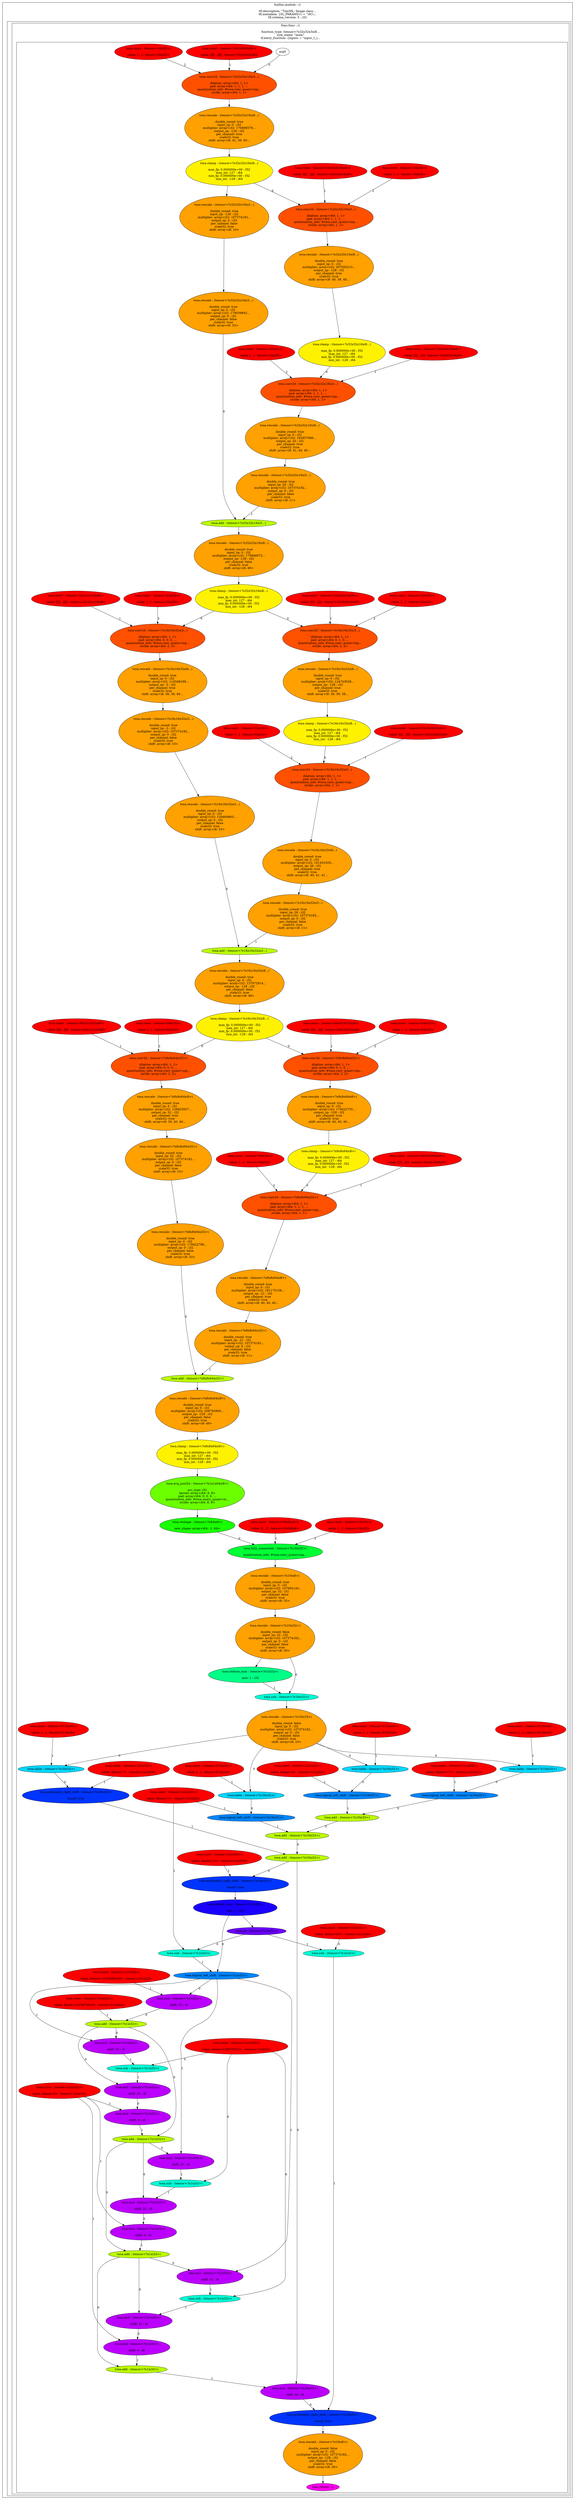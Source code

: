 digraph G {
  compound = true;
  subgraph cluster_1 {
    v2 [label = " ", shape = plain];
    label = "builtin.module : ()\n\ntfl.description: \"TinyML: Image class...\ntfl.metadata: {SL_PARAMSv1 = \"\\0C\\...\ntfl.schema_version: 3 : i32";
    subgraph cluster_3 {
      v4 [label = " ", shape = plain];
      label = "";
      subgraph cluster_5 {
        v6 [label = " ", shape = plain];
        label = "func.func : ()\n\nfunction_type: (tensor<?x32x32x3xi8...\nsym_name: \"main\"\ntf.entry_function: {inputs = \"input_1_i...";
        subgraph cluster_7 {
          v8 [label = " ", shape = plain];
          label = "";
          v9 [label = "arg0", shape = ellipse];
          v10 [fillcolor = "0.000000 1.0 1.0", label = "tosa.const : (tensor<1x1xi32>)\n\nvalue: dense<35> : tensor<1x1xi32>", shape = ellipse, style = filled];
          v11 [fillcolor = "0.000000 1.0 1.0", label = "tosa.const : (tensor<1x1xi32>)\n\nvalue: dense<4> : tensor<1x1xi32>", shape = ellipse, style = filled];
          v12 [fillcolor = "0.000000 1.0 1.0", label = "tosa.const : (tensor<1x1xi32>)\n\nvalue: dense<536870912> : tensor<1x1xi32>", shape = ellipse, style = filled];
          v13 [fillcolor = "0.000000 1.0 1.0", label = "tosa.const : (tensor<1x1xi32>)\n\nvalue: dense<1515870810> : tensor<1x1xi32>", shape = ellipse, style = filled];
          v14 [fillcolor = "0.000000 1.0 1.0", label = "tosa.const : (tensor<1x1xi32>)\n\nvalue: dense<-1010580540> : tensor<1x1xi32>", shape = ellipse, style = filled];
          v15 [fillcolor = "0.000000 1.0 1.0", label = "tosa.const : (tensor<1x1xi32>)\n\nvalue: dense<12> : tensor<1x1xi32>", shape = ellipse, style = filled];
          v16 [fillcolor = "0.000000 1.0 1.0", label = "tosa.const : (tensor<1x1xi32>)\n\nvalue: dense<7> : tensor<1x1xi32>", shape = ellipse, style = filled];
          v17 [fillcolor = "0.000000 1.0 1.0", label = "tosa.const : (tensor<1x1xi32>)\n\nvalue: dense<1> : tensor<1x1xi32>", shape = ellipse, style = filled];
          v18 [fillcolor = "0.000000 1.0 1.0", label = "tosa.const : (tensor<1x1xi32>)\n\nvalue: dense<9> : tensor<1x1xi32>", shape = ellipse, style = filled];
          v19 [fillcolor = "0.000000 1.0 1.0", label = "tosa.const : (tensor<1x1xi32>)\n\nvalue: dense<17> : tensor<1x1xi32>", shape = ellipse, style = filled];
          v20 [fillcolor = "0.000000 1.0 1.0", label = "tosa.const : (tensor<513xi16>)\n\nvalue: [...] : tensor<513xi16>", shape = ellipse, style = filled];
          v21 [fillcolor = "0.000000 1.0 1.0", label = "tosa.const : (tensor<513xi16>)\n\nvalue: [...] : tensor<513xi16>", shape = ellipse, style = filled];
          v22 [fillcolor = "0.000000 1.0 1.0", label = "tosa.const : (tensor<513xi16>)\n\nvalue: [...] : tensor<513xi16>", shape = ellipse, style = filled];
          v23 [fillcolor = "0.000000 1.0 1.0", label = "tosa.const : (tensor<513xi16>)\n\nvalue: [...] : tensor<513xi16>", shape = ellipse, style = filled];
          v24 [fillcolor = "0.000000 1.0 1.0", label = "tosa.const : (tensor<10xi32>)\n\nvalue: [...] : tensor<10xi32>", shape = ellipse, style = filled];
          v25 [fillcolor = "0.000000 1.0 1.0", label = "tosa.const : (tensor<10x64xi8>)\n\nvalue: [[...]] : tensor<10x64xi8>", shape = ellipse, style = filled];
          v26 [fillcolor = "0.000000 1.0 1.0", label = "tosa.const : (tensor<64xi32>)\n\nvalue: [...] : tensor<64xi32>", shape = ellipse, style = filled];
          v27 [fillcolor = "0.000000 1.0 1.0", label = "tosa.const : (tensor<64x1x1x32xi8>)\n\nvalue: [[[[...]]]] : tensor<64x1x1x32xi8>", shape = ellipse, style = filled];
          v28 [fillcolor = "0.000000 1.0 1.0", label = "tosa.const : (tensor<64xi32>)\n\nvalue: [...] : tensor<64xi32>", shape = ellipse, style = filled];
          v29 [fillcolor = "0.000000 1.0 1.0", label = "tosa.const : (tensor<64x3x3x64xi8>)\n\nvalue: [[[[...]]]] : tensor<64x3x3x64xi8>", shape = ellipse, style = filled];
          v30 [fillcolor = "0.000000 1.0 1.0", label = "tosa.const : (tensor<64xi32>)\n\nvalue: [...] : tensor<64xi32>", shape = ellipse, style = filled];
          v31 [fillcolor = "0.000000 1.0 1.0", label = "tosa.const : (tensor<64x3x3x32xi8>)\n\nvalue: [[[[...]]]] : tensor<64x3x3x32xi8>", shape = ellipse, style = filled];
          v32 [fillcolor = "0.000000 1.0 1.0", label = "tosa.const : (tensor<32xi32>)\n\nvalue: [...] : tensor<32xi32>", shape = ellipse, style = filled];
          v33 [fillcolor = "0.000000 1.0 1.0", label = "tosa.const : (tensor<32x1x1x16xi8>)\n\nvalue: [[[[...]]]] : tensor<32x1x1x16xi8>", shape = ellipse, style = filled];
          v34 [fillcolor = "0.000000 1.0 1.0", label = "tosa.const : (tensor<32xi32>)\n\nvalue: [...] : tensor<32xi32>", shape = ellipse, style = filled];
          v35 [fillcolor = "0.000000 1.0 1.0", label = "tosa.const : (tensor<32x3x3x32xi8>)\n\nvalue: [[[[...]]]] : tensor<32x3x3x32xi8>", shape = ellipse, style = filled];
          v36 [fillcolor = "0.000000 1.0 1.0", label = "tosa.const : (tensor<32xi32>)\n\nvalue: [...] : tensor<32xi32>", shape = ellipse, style = filled];
          v37 [fillcolor = "0.000000 1.0 1.0", label = "tosa.const : (tensor<32x3x3x16xi8>)\n\nvalue: [[[[...]]]] : tensor<32x3x3x16xi8>", shape = ellipse, style = filled];
          v38 [fillcolor = "0.000000 1.0 1.0", label = "tosa.const : (tensor<16xi32>)\n\nvalue: [...] : tensor<16xi32>", shape = ellipse, style = filled];
          v39 [fillcolor = "0.000000 1.0 1.0", label = "tosa.const : (tensor<16x3x3x16xi8>)\n\nvalue: [[[[...]]]] : tensor<16x3x3x16xi8>", shape = ellipse, style = filled];
          v40 [fillcolor = "0.000000 1.0 1.0", label = "tosa.const : (tensor<16xi32>)\n\nvalue: [...] : tensor<16xi32>", shape = ellipse, style = filled];
          v41 [fillcolor = "0.000000 1.0 1.0", label = "tosa.const : (tensor<16x3x3x16xi8>)\n\nvalue: [[[[...]]]] : tensor<16x3x3x16xi8>", shape = ellipse, style = filled];
          v42 [fillcolor = "0.000000 1.0 1.0", label = "tosa.const : (tensor<16x3x3x3xi8>)\n\nvalue: [[[[...]]]] : tensor<16x3x3x3xi8>", shape = ellipse, style = filled];
          v43 [fillcolor = "0.000000 1.0 1.0", label = "tosa.const : (tensor<16xi32>)\n\nvalue: [...] : tensor<16xi32>", shape = ellipse, style = filled];
          v44 [fillcolor = "0.052632 1.0 1.0", label = "tosa.conv2d : (tensor<?x32x32x16xi3...)\n\ndilation: array<i64: 1, 1>\npad: array<i64: 1, 1, 1, ...\nquantization_info: #tosa.conv_quant<inp...\nstride: array<i64: 1, 1>", shape = ellipse, style = filled];
          v45 [fillcolor = "0.105263 1.0 1.0", label = "tosa.rescale : (tensor<?x32x32x16xi8...)\n\ndouble_round: true\ninput_zp: 0 : i32\nmultiplier: array<i32: 170698579...\noutput_zp: -128 : i32\nper_channel: true\nscale32: true\nshift: array<i8: 41, 39, 40...", shape = ellipse, style = filled];
          v46 [fillcolor = "0.157895 1.0 1.0", label = "tosa.clamp : (tensor<?x32x32x16xi8...)\n\nmax_fp: 0.000000e+00 : f32\nmax_int: 127 : i64\nmin_fp: 0.000000e+00 : f32\nmin_int: -128 : i64", shape = ellipse, style = filled];
          v47 [fillcolor = "0.052632 1.0 1.0", label = "tosa.conv2d : (tensor<?x32x32x16xi3...)\n\ndilation: array<i64: 1, 1>\npad: array<i64: 1, 1, 1, ...\nquantization_info: #tosa.conv_quant<inp...\nstride: array<i64: 1, 1>", shape = ellipse, style = filled];
          v48 [fillcolor = "0.105263 1.0 1.0", label = "tosa.rescale : (tensor<?x32x32x16xi8...)\n\ndouble_round: true\ninput_zp: 0 : i32\nmultiplier: array<i32: 207055213...\noutput_zp: -128 : i32\nper_channel: true\nscale32: true\nshift: array<i8: 40, 39, 40...", shape = ellipse, style = filled];
          v49 [fillcolor = "0.157895 1.0 1.0", label = "tosa.clamp : (tensor<?x32x32x16xi8...)\n\nmax_fp: 0.000000e+00 : f32\nmax_int: 127 : i64\nmin_fp: 0.000000e+00 : f32\nmin_int: -128 : i64", shape = ellipse, style = filled];
          v50 [fillcolor = "0.052632 1.0 1.0", label = "tosa.conv2d : (tensor<?x32x32x16xi3...)\n\ndilation: array<i64: 1, 1>\npad: array<i64: 1, 1, 1, ...\nquantization_info: #tosa.conv_quant<inp...\nstride: array<i64: 1, 1>", shape = ellipse, style = filled];
          v51 [fillcolor = "0.105263 1.0 1.0", label = "tosa.rescale : (tensor<?x32x32x16xi8...)\n\ndouble_round: true\ninput_zp: 0 : i32\nmultiplier: array<i32: 192857886...\noutput_zp: 20 : i32\nper_channel: true\nscale32: true\nshift: array<i8: 41, 40, 40...", shape = ellipse, style = filled];
          v52 [fillcolor = "0.105263 1.0 1.0", label = "tosa.rescale : (tensor<?x32x32x16xi3...)\n\ndouble_round: true\ninput_zp: -128 : i32\nmultiplier: array<i32: 107374182...\noutput_zp: 0 : i32\nper_channel: false\nscale32: true\nshift: array<i8: 10>", shape = ellipse, style = filled];
          v53 [fillcolor = "0.105263 1.0 1.0", label = "tosa.rescale : (tensor<?x32x32x16xi3...)\n\ndouble_round: true\ninput_zp: 0 : i32\nmultiplier: array<i32: 179039942...\noutput_zp: 0 : i32\nper_channel: false\nscale32: true\nshift: array<i8: 33>", shape = ellipse, style = filled];
          v54 [fillcolor = "0.105263 1.0 1.0", label = "tosa.rescale : (tensor<?x32x32x16xi3...)\n\ndouble_round: true\ninput_zp: 20 : i32\nmultiplier: array<i32: 107374182...\noutput_zp: 0 : i32\nper_channel: false\nscale32: true\nshift: array<i8: 11>", shape = ellipse, style = filled];
          v55 [fillcolor = "0.210526 1.0 1.0", label = "tosa.add : (tensor<?x32x32x16xi3...)\n", shape = ellipse, style = filled];
          v56 [fillcolor = "0.105263 1.0 1.0", label = "tosa.rescale : (tensor<?x32x32x16xi8...)\n\ndouble_round: true\ninput_zp: 0 : i32\nmultiplier: array<i32: 175846072...\noutput_zp: -128 : i32\nper_channel: false\nscale32: true\nshift: array<i8: 49>", shape = ellipse, style = filled];
          v57 [fillcolor = "0.157895 1.0 1.0", label = "tosa.clamp : (tensor<?x32x32x16xi8...)\n\nmax_fp: 0.000000e+00 : f32\nmax_int: 127 : i64\nmin_fp: 0.000000e+00 : f32\nmin_int: -128 : i64", shape = ellipse, style = filled];
          v58 [fillcolor = "0.052632 1.0 1.0", label = "tosa.conv2d : (tensor<?x16x16x32xi3...)\n\ndilation: array<i64: 1, 1>\npad: array<i64: 0, 1, 0, ...\nquantization_info: #tosa.conv_quant<inp...\nstride: array<i64: 2, 2>", shape = ellipse, style = filled];
          v59 [fillcolor = "0.105263 1.0 1.0", label = "tosa.rescale : (tensor<?x16x16x32xi8...)\n\ndouble_round: true\ninput_zp: 0 : i32\nmultiplier: array<i32: 124743028...\noutput_zp: -128 : i32\nper_channel: true\nscale32: true\nshift: array<i8: 39, 39, 38...", shape = ellipse, style = filled];
          v60 [fillcolor = "0.157895 1.0 1.0", label = "tosa.clamp : (tensor<?x16x16x32xi8...)\n\nmax_fp: 0.000000e+00 : f32\nmax_int: 127 : i64\nmin_fp: 0.000000e+00 : f32\nmin_int: -128 : i64", shape = ellipse, style = filled];
          v61 [fillcolor = "0.052632 1.0 1.0", label = "tosa.conv2d : (tensor<?x16x16x32xi3...)\n\ndilation: array<i64: 1, 1>\npad: array<i64: 1, 1, 1, ...\nquantization_info: #tosa.conv_quant<inp...\nstride: array<i64: 1, 1>", shape = ellipse, style = filled];
          v62 [fillcolor = "0.105263 1.0 1.0", label = "tosa.rescale : (tensor<?x16x16x32xi8...)\n\ndouble_round: true\ninput_zp: 0 : i32\nmultiplier: array<i32: 161451029...\noutput_zp: 26 : i32\nper_channel: true\nscale32: true\nshift: array<i8: 40, 41, 41...", shape = ellipse, style = filled];
          v63 [fillcolor = "0.052632 1.0 1.0", label = "tosa.conv2d : (tensor<?x16x16x32xi3...)\n\ndilation: array<i64: 1, 1>\npad: array<i64: 0, 0, 0, ...\nquantization_info: #tosa.conv_quant<inp...\nstride: array<i64: 2, 2>", shape = ellipse, style = filled];
          v64 [fillcolor = "0.105263 1.0 1.0", label = "tosa.rescale : (tensor<?x16x16x32xi8...)\n\ndouble_round: true\ninput_zp: 0 : i32\nmultiplier: array<i32: 110348188...\noutput_zp: -3 : i32\nper_channel: true\nscale32: true\nshift: array<i8: 38, 39, 40...", shape = ellipse, style = filled];
          v65 [fillcolor = "0.105263 1.0 1.0", label = "tosa.rescale : (tensor<?x16x16x32xi3...)\n\ndouble_round: true\ninput_zp: -3 : i32\nmultiplier: array<i32: 107374182...\noutput_zp: 0 : i32\nper_channel: false\nscale32: true\nshift: array<i8: 10>", shape = ellipse, style = filled];
          v66 [fillcolor = "0.105263 1.0 1.0", label = "tosa.rescale : (tensor<?x16x16x32xi3...)\n\ndouble_round: true\ninput_zp: 0 : i32\nmultiplier: array<i32: 120460663...\noutput_zp: 0 : i32\nper_channel: false\nscale32: true\nshift: array<i8: 33>", shape = ellipse, style = filled];
          v67 [fillcolor = "0.105263 1.0 1.0", label = "tosa.rescale : (tensor<?x16x16x32xi3...)\n\ndouble_round: true\ninput_zp: 26 : i32\nmultiplier: array<i32: 107374182...\noutput_zp: 0 : i32\nper_channel: false\nscale32: true\nshift: array<i8: 11>", shape = ellipse, style = filled];
          v68 [fillcolor = "0.210526 1.0 1.0", label = "tosa.add : (tensor<?x16x16x32xi3...)\n", shape = ellipse, style = filled];
          v69 [fillcolor = "0.105263 1.0 1.0", label = "tosa.rescale : (tensor<?x16x16x32xi8...)\n\ndouble_round: true\ninput_zp: 0 : i32\nmultiplier: array<i32: 137972914...\noutput_zp: -128 : i32\nper_channel: false\nscale32: true\nshift: array<i8: 48>", shape = ellipse, style = filled];
          v70 [fillcolor = "0.157895 1.0 1.0", label = "tosa.clamp : (tensor<?x16x16x32xi8...)\n\nmax_fp: 0.000000e+00 : f32\nmax_int: 127 : i64\nmin_fp: 0.000000e+00 : f32\nmin_int: -128 : i64", shape = ellipse, style = filled];
          v71 [fillcolor = "0.052632 1.0 1.0", label = "tosa.conv2d : (tensor<?x8x8x64xi32>)\n\ndilation: array<i64: 1, 1>\npad: array<i64: 0, 1, 0, ...\nquantization_info: #tosa.conv_quant<inp...\nstride: array<i64: 2, 2>", shape = ellipse, style = filled];
          v72 [fillcolor = "0.105263 1.0 1.0", label = "tosa.rescale : (tensor<?x8x8x64xi8>)\n\ndouble_round: true\ninput_zp: 0 : i32\nmultiplier: array<i32: 174622735...\noutput_zp: -128 : i32\nper_channel: true\nscale32: true\nshift: array<i8: 40, 40, 40...", shape = ellipse, style = filled];
          v73 [fillcolor = "0.157895 1.0 1.0", label = "tosa.clamp : (tensor<?x8x8x64xi8>)\n\nmax_fp: 0.000000e+00 : f32\nmax_int: 127 : i64\nmin_fp: 0.000000e+00 : f32\nmin_int: -128 : i64", shape = ellipse, style = filled];
          v74 [fillcolor = "0.052632 1.0 1.0", label = "tosa.conv2d : (tensor<?x8x8x64xi32>)\n\ndilation: array<i64: 1, 1>\npad: array<i64: 1, 1, 1, ...\nquantization_info: #tosa.conv_quant<inp...\nstride: array<i64: 1, 1>", shape = ellipse, style = filled];
          v75 [fillcolor = "0.105263 1.0 1.0", label = "tosa.rescale : (tensor<?x8x8x64xi8>)\n\ndouble_round: true\ninput_zp: 0 : i32\nmultiplier: array<i32: 181175158...\noutput_zp: -21 : i32\nper_channel: true\nscale32: true\nshift: array<i8: 40, 40, 40...", shape = ellipse, style = filled];
          v76 [fillcolor = "0.052632 1.0 1.0", label = "tosa.conv2d : (tensor<?x8x8x64xi32>)\n\ndilation: array<i64: 1, 1>\npad: array<i64: 0, 0, 0, ...\nquantization_info: #tosa.conv_quant<inp...\nstride: array<i64: 2, 2>", shape = ellipse, style = filled];
          v77 [fillcolor = "0.105263 1.0 1.0", label = "tosa.rescale : (tensor<?x8x8x64xi8>)\n\ndouble_round: true\ninput_zp: 0 : i32\nmultiplier: array<i32: 126923937...\noutput_zp: 52 : i32\nper_channel: true\nscale32: true\nshift: array<i8: 39, 40, 40...", shape = ellipse, style = filled];
          v78 [fillcolor = "0.105263 1.0 1.0", label = "tosa.rescale : (tensor<?x8x8x64xi32>)\n\ndouble_round: true\ninput_zp: 52 : i32\nmultiplier: array<i32: 107374182...\noutput_zp: 0 : i32\nper_channel: false\nscale32: true\nshift: array<i8: 10>", shape = ellipse, style = filled];
          v79 [fillcolor = "0.105263 1.0 1.0", label = "tosa.rescale : (tensor<?x8x8x64xi32>)\n\ndouble_round: true\ninput_zp: 0 : i32\nmultiplier: array<i32: 179422796...\noutput_zp: 0 : i32\nper_channel: false\nscale32: true\nshift: array<i8: 33>", shape = ellipse, style = filled];
          v80 [fillcolor = "0.105263 1.0 1.0", label = "tosa.rescale : (tensor<?x8x8x64xi32>)\n\ndouble_round: true\ninput_zp: -21 : i32\nmultiplier: array<i32: 107374182...\noutput_zp: 0 : i32\nper_channel: false\nscale32: true\nshift: array<i8: 11>", shape = ellipse, style = filled];
          v81 [fillcolor = "0.210526 1.0 1.0", label = "tosa.add : (tensor<?x8x8x64xi32>)\n", shape = ellipse, style = filled];
          v82 [fillcolor = "0.105263 1.0 1.0", label = "tosa.rescale : (tensor<?x8x8x64xi8>)\n\ndouble_round: true\ninput_zp: 0 : i32\nmultiplier: array<i32: 209782800...\noutput_zp: -128 : i32\nper_channel: false\nscale32: true\nshift: array<i8: 49>", shape = ellipse, style = filled];
          v83 [fillcolor = "0.157895 1.0 1.0", label = "tosa.clamp : (tensor<?x8x8x64xi8>)\n\nmax_fp: 0.000000e+00 : f32\nmax_int: 127 : i64\nmin_fp: 0.000000e+00 : f32\nmin_int: -128 : i64", shape = ellipse, style = filled];
          v84 [fillcolor = "0.263158 1.0 1.0", label = "tosa.avg_pool2d : (tensor<?x1x1x64xi8>)\n\nacc_type: i32\nkernel: array<i64: 8, 8>\npad: array<i64: 0, 0, 0, ...\nquantization_info: #tosa.unary_quant<in...\nstride: array<i64: 8, 8>", shape = ellipse, style = filled];
          v85 [fillcolor = "0.315789 1.0 1.0", label = "tosa.reshape : (tensor<?x64xi8>)\n\nnew_shape: array<i64: -1, 64>", shape = ellipse, style = filled];
          v86 [fillcolor = "0.368421 1.0 1.0", label = "tosa.fully_connected : (tensor<?x10xi32>)\n\nquantization_info: #tosa.conv_quant<inp...", shape = ellipse, style = filled];
          v87 [fillcolor = "0.105263 1.0 1.0", label = "tosa.rescale : (tensor<?x10xi8>)\n\ndouble_round: true\ninput_zp: 0 : i32\nmultiplier: array<i32: 107692145...\noutput_zp: 32 : i32\nper_channel: false\nscale32: true\nshift: array<i8: 35>", shape = ellipse, style = filled];
          v88 [fillcolor = "0.105263 1.0 1.0", label = "tosa.rescale : (tensor<?x10xi32>)\n\ndouble_round: false\ninput_zp: 32 : i32\nmultiplier: array<i32: 107374182...\noutput_zp: 0 : i32\nper_channel: false\nscale32: true\nshift: array<i8: 30>", shape = ellipse, style = filled];
          v89 [fillcolor = "0.421053 1.0 1.0", label = "tosa.reduce_max : (tensor<?x1xi32>)\n\naxis: 1 : i32", shape = ellipse, style = filled];
          v90 [fillcolor = "0.473684 1.0 1.0", label = "tosa.sub : (tensor<?x10xi32>)\n", shape = ellipse, style = filled];
          v91 [fillcolor = "0.105263 1.0 1.0", label = "tosa.rescale : (tensor<?x10xi16>)\n\ndouble_round: false\ninput_zp: 0 : i32\nmultiplier: array<i32: 107374182...\noutput_zp: 0 : i32\nper_channel: false\nscale32: true\nshift: array<i8: 23>", shape = ellipse, style = filled];
          v92 [fillcolor = "0.526316 1.0 1.0", label = "tosa.table : (tensor<?x10xi32>)\n", shape = ellipse, style = filled];
          v93 [fillcolor = "0.526316 1.0 1.0", label = "tosa.table : (tensor<?x10xi32>)\n", shape = ellipse, style = filled];
          v94 [fillcolor = "0.526316 1.0 1.0", label = "tosa.table : (tensor<?x10xi32>)\n", shape = ellipse, style = filled];
          v95 [fillcolor = "0.526316 1.0 1.0", label = "tosa.table : (tensor<?x10xi32>)\n", shape = ellipse, style = filled];
          v96 [fillcolor = "0.578947 1.0 1.0", label = "tosa.logical_left_shift : (tensor<?x10xi32>)\n", shape = ellipse, style = filled];
          v97 [fillcolor = "0.578947 1.0 1.0", label = "tosa.logical_left_shift : (tensor<?x10xi32>)\n", shape = ellipse, style = filled];
          v98 [fillcolor = "0.578947 1.0 1.0", label = "tosa.logical_left_shift : (tensor<?x10xi32>)\n", shape = ellipse, style = filled];
          v99 [fillcolor = "0.631579 1.0 1.0", label = "tosa.arithmetic_right_shift : (tensor<?x10xi32>)\n\nround: true", shape = ellipse, style = filled];
          v100 [fillcolor = "0.210526 1.0 1.0", label = "tosa.add : (tensor<?x10xi32>)\n", shape = ellipse, style = filled];
          v101 [fillcolor = "0.210526 1.0 1.0", label = "tosa.add : (tensor<?x10xi32>)\n", shape = ellipse, style = filled];
          v102 [fillcolor = "0.210526 1.0 1.0", label = "tosa.add : (tensor<?x10xi32>)\n", shape = ellipse, style = filled];
          v103 [fillcolor = "0.631579 1.0 1.0", label = "tosa.arithmetic_right_shift : (tensor<?x10xi32>)\n\nround: true", shape = ellipse, style = filled];
          v104 [fillcolor = "0.684211 1.0 1.0", label = "tosa.reduce_sum : (tensor<?x1xi32>)\n\naxis: 1 : i32", shape = ellipse, style = filled];
          v105 [fillcolor = "0.736842 1.0 1.0", label = "tosa.clz : (tensor<?x1xi32>)\n", shape = ellipse, style = filled];
          v106 [fillcolor = "0.473684 1.0 1.0", label = "tosa.sub : (tensor<?x1xi32>)\n", shape = ellipse, style = filled];
          v107 [fillcolor = "0.578947 1.0 1.0", label = "tosa.logical_left_shift : (tensor<?x1xi32>)\n", shape = ellipse, style = filled];
          v108 [fillcolor = "0.789474 1.0 1.0", label = "tosa.mul : (tensor<?x1xi32>)\n\nshift: 31 : i8", shape = ellipse, style = filled];
          v109 [fillcolor = "0.210526 1.0 1.0", label = "tosa.add : (tensor<?x1xi32>)\n", shape = ellipse, style = filled];
          v110 [fillcolor = "0.789474 1.0 1.0", label = "tosa.mul : (tensor<?x1xi32>)\n\nshift: 31 : i8", shape = ellipse, style = filled];
          v111 [fillcolor = "0.473684 1.0 1.0", label = "tosa.sub : (tensor<?x1xi32>)\n", shape = ellipse, style = filled];
          v112 [fillcolor = "0.789474 1.0 1.0", label = "tosa.mul : (tensor<?x1xi32>)\n\nshift: 31 : i8", shape = ellipse, style = filled];
          v113 [fillcolor = "0.789474 1.0 1.0", label = "tosa.mul : (tensor<?x1xi32>)\n\nshift: 0 : i8", shape = ellipse, style = filled];
          v114 [fillcolor = "0.210526 1.0 1.0", label = "tosa.add : (tensor<?x1xi32>)\n", shape = ellipse, style = filled];
          v115 [fillcolor = "0.789474 1.0 1.0", label = "tosa.mul : (tensor<?x1xi32>)\n\nshift: 31 : i8", shape = ellipse, style = filled];
          v116 [fillcolor = "0.473684 1.0 1.0", label = "tosa.sub : (tensor<?x1xi32>)\n", shape = ellipse, style = filled];
          v117 [fillcolor = "0.789474 1.0 1.0", label = "tosa.mul : (tensor<?x1xi32>)\n\nshift: 31 : i8", shape = ellipse, style = filled];
          v118 [fillcolor = "0.789474 1.0 1.0", label = "tosa.mul : (tensor<?x1xi32>)\n\nshift: 0 : i8", shape = ellipse, style = filled];
          v119 [fillcolor = "0.210526 1.0 1.0", label = "tosa.add : (tensor<?x1xi32>)\n", shape = ellipse, style = filled];
          v120 [fillcolor = "0.789474 1.0 1.0", label = "tosa.mul : (tensor<?x1xi32>)\n\nshift: 31 : i8", shape = ellipse, style = filled];
          v121 [fillcolor = "0.473684 1.0 1.0", label = "tosa.sub : (tensor<?x1xi32>)\n", shape = ellipse, style = filled];
          v122 [fillcolor = "0.789474 1.0 1.0", label = "tosa.mul : (tensor<?x1xi32>)\n\nshift: 31 : i8", shape = ellipse, style = filled];
          v123 [fillcolor = "0.789474 1.0 1.0", label = "tosa.mul : (tensor<?x1xi32>)\n\nshift: 0 : i8", shape = ellipse, style = filled];
          v124 [fillcolor = "0.210526 1.0 1.0", label = "tosa.add : (tensor<?x1xi32>)\n", shape = ellipse, style = filled];
          v125 [fillcolor = "0.789474 1.0 1.0", label = "tosa.mul : (tensor<?x10xi32>)\n\nshift: 30 : i8", shape = ellipse, style = filled];
          v126 [fillcolor = "0.473684 1.0 1.0", label = "tosa.sub : (tensor<?x1xi32>)\n", shape = ellipse, style = filled];
          v127 [fillcolor = "0.631579 1.0 1.0", label = "tosa.arithmetic_right_shift : (tensor<?x10xi32>)\n\nround: true", shape = ellipse, style = filled];
          v128 [fillcolor = "0.105263 1.0 1.0", label = "tosa.rescale : (tensor<?x10xi8>)\n\ndouble_round: false\ninput_zp: 0 : i32\nmultiplier: array<i32: 107374182...\noutput_zp: -128 : i32\nper_channel: false\nscale32: true\nshift: array<i8: 30>", shape = ellipse, style = filled];
          v129 [fillcolor = "0.842105 1.0 1.0", label = "func.return : ()\n", shape = ellipse, style = filled];
        }
      }
    }
  }
  v9 -> v44 [label = "0", style = solid];
  v42 -> v44 [label = "1", style = solid];
  v43 -> v44 [label = "2", style = solid];
  v44 -> v45 [label = "", style = solid];
  v45 -> v46 [label = "", style = solid];
  v46 -> v47 [label = "0", style = solid];
  v41 -> v47 [label = "1", style = solid];
  v40 -> v47 [label = "2", style = solid];
  v47 -> v48 [label = "", style = solid];
  v48 -> v49 [label = "", style = solid];
  v49 -> v50 [label = "0", style = solid];
  v39 -> v50 [label = "1", style = solid];
  v38 -> v50 [label = "2", style = solid];
  v50 -> v51 [label = "", style = solid];
  v46 -> v52 [label = "", style = solid];
  v52 -> v53 [label = "", style = solid];
  v51 -> v54 [label = "", style = solid];
  v53 -> v55 [label = "0", style = solid];
  v54 -> v55 [label = "1", style = solid];
  v55 -> v56 [label = "", style = solid];
  v56 -> v57 [label = "", style = solid];
  v57 -> v58 [label = "0", style = solid];
  v37 -> v58 [label = "1", style = solid];
  v36 -> v58 [label = "2", style = solid];
  v58 -> v59 [label = "", style = solid];
  v59 -> v60 [label = "", style = solid];
  v60 -> v61 [label = "0", style = solid];
  v35 -> v61 [label = "1", style = solid];
  v34 -> v61 [label = "2", style = solid];
  v61 -> v62 [label = "", style = solid];
  v57 -> v63 [label = "0", style = solid];
  v33 -> v63 [label = "1", style = solid];
  v32 -> v63 [label = "2", style = solid];
  v63 -> v64 [label = "", style = solid];
  v64 -> v65 [label = "", style = solid];
  v65 -> v66 [label = "", style = solid];
  v62 -> v67 [label = "", style = solid];
  v66 -> v68 [label = "0", style = solid];
  v67 -> v68 [label = "1", style = solid];
  v68 -> v69 [label = "", style = solid];
  v69 -> v70 [label = "", style = solid];
  v70 -> v71 [label = "0", style = solid];
  v31 -> v71 [label = "1", style = solid];
  v30 -> v71 [label = "2", style = solid];
  v71 -> v72 [label = "", style = solid];
  v72 -> v73 [label = "", style = solid];
  v73 -> v74 [label = "0", style = solid];
  v29 -> v74 [label = "1", style = solid];
  v28 -> v74 [label = "2", style = solid];
  v74 -> v75 [label = "", style = solid];
  v70 -> v76 [label = "0", style = solid];
  v27 -> v76 [label = "1", style = solid];
  v26 -> v76 [label = "2", style = solid];
  v76 -> v77 [label = "", style = solid];
  v77 -> v78 [label = "", style = solid];
  v78 -> v79 [label = "", style = solid];
  v75 -> v80 [label = "", style = solid];
  v79 -> v81 [label = "0", style = solid];
  v80 -> v81 [label = "1", style = solid];
  v81 -> v82 [label = "", style = solid];
  v82 -> v83 [label = "", style = solid];
  v83 -> v84 [label = "", style = solid];
  v84 -> v85 [label = "", style = solid];
  v85 -> v86 [label = "0", style = solid];
  v25 -> v86 [label = "1", style = solid];
  v24 -> v86 [label = "2", style = solid];
  v86 -> v87 [label = "", style = solid];
  v87 -> v88 [label = "", style = solid];
  v88 -> v89 [label = "", style = solid];
  v88 -> v90 [label = "0", style = solid];
  v89 -> v90 [label = "1", style = solid];
  v90 -> v91 [label = "", style = solid];
  v91 -> v92 [label = "0", style = solid];
  v23 -> v92 [label = "1", style = solid];
  v91 -> v93 [label = "0", style = solid];
  v22 -> v93 [label = "1", style = solid];
  v91 -> v94 [label = "0", style = solid];
  v21 -> v94 [label = "1", style = solid];
  v91 -> v95 [label = "0", style = solid];
  v20 -> v95 [label = "1", style = solid];
  v92 -> v96 [label = "0", style = solid];
  v19 -> v96 [label = "1", style = solid];
  v93 -> v97 [label = "0", style = solid];
  v18 -> v97 [label = "1", style = solid];
  v94 -> v98 [label = "0", style = solid];
  v17 -> v98 [label = "1", style = solid];
  v95 -> v99 [label = "0", style = solid];
  v16 -> v99 [label = "1", style = solid];
  v96 -> v100 [label = "0", style = solid];
  v97 -> v100 [label = "1", style = solid];
  v100 -> v101 [label = "0", style = solid];
  v98 -> v101 [label = "1", style = solid];
  v101 -> v102 [label = "0", style = solid];
  v99 -> v102 [label = "1", style = solid];
  v102 -> v103 [label = "0", style = solid];
  v15 -> v103 [label = "1", style = solid];
  v103 -> v104 [label = "", style = solid];
  v104 -> v105 [label = "", style = solid];
  v105 -> v106 [label = "0", style = solid];
  v17 -> v106 [label = "1", style = solid];
  v104 -> v107 [label = "0", style = solid];
  v106 -> v107 [label = "1", style = solid];
  v107 -> v108 [label = "0", style = solid];
  v14 -> v108 [label = "1", style = solid];
  v108 -> v109 [label = "0", style = solid];
  v13 -> v109 [label = "1", style = solid];
  v109 -> v110 [label = "0", style = solid];
  v107 -> v110 [label = "1", style = solid];
  v12 -> v111 [label = "0", style = solid];
  v110 -> v111 [label = "1", style = solid];
  v109 -> v112 [label = "0", style = solid];
  v111 -> v112 [label = "1", style = solid];
  v112 -> v113 [label = "0", style = solid];
  v11 -> v113 [label = "1", style = solid];
  v109 -> v114 [label = "0", style = solid];
  v113 -> v114 [label = "1", style = solid];
  v114 -> v115 [label = "0", style = solid];
  v107 -> v115 [label = "1", style = solid];
  v12 -> v116 [label = "0", style = solid];
  v115 -> v116 [label = "1", style = solid];
  v114 -> v117 [label = "0", style = solid];
  v116 -> v117 [label = "1", style = solid];
  v117 -> v118 [label = "0", style = solid];
  v11 -> v118 [label = "1", style = solid];
  v114 -> v119 [label = "0", style = solid];
  v118 -> v119 [label = "1", style = solid];
  v119 -> v120 [label = "0", style = solid];
  v107 -> v120 [label = "1", style = solid];
  v12 -> v121 [label = "0", style = solid];
  v120 -> v121 [label = "1", style = solid];
  v119 -> v122 [label = "0", style = solid];
  v121 -> v122 [label = "1", style = solid];
  v122 -> v123 [label = "0", style = solid];
  v11 -> v123 [label = "1", style = solid];
  v119 -> v124 [label = "0", style = solid];
  v123 -> v124 [label = "1", style = solid];
  v102 -> v125 [label = "0", style = solid];
  v124 -> v125 [label = "1", style = solid];
  v10 -> v126 [label = "0", style = solid];
  v105 -> v126 [label = "1", style = solid];
  v125 -> v127 [label = "0", style = solid];
  v126 -> v127 [label = "1", style = solid];
  v127 -> v128 [label = "", style = solid];
  v128 -> v129 [label = "", style = solid];
}
